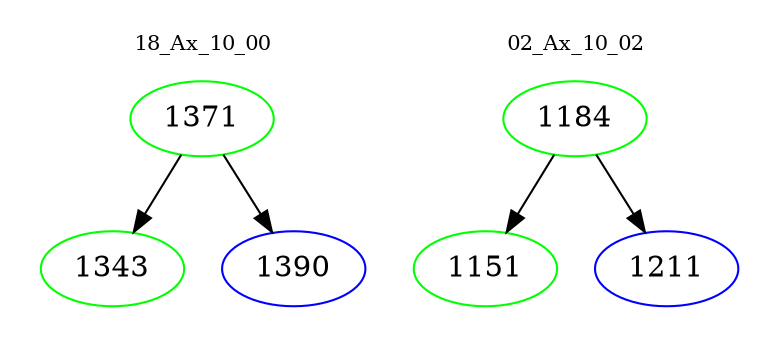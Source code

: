 digraph{
subgraph cluster_0 {
color = white
label = "18_Ax_10_00";
fontsize=10;
T0_1371 [label="1371", color="green"]
T0_1371 -> T0_1343 [color="black"]
T0_1343 [label="1343", color="green"]
T0_1371 -> T0_1390 [color="black"]
T0_1390 [label="1390", color="blue"]
}
subgraph cluster_1 {
color = white
label = "02_Ax_10_02";
fontsize=10;
T1_1184 [label="1184", color="green"]
T1_1184 -> T1_1151 [color="black"]
T1_1151 [label="1151", color="green"]
T1_1184 -> T1_1211 [color="black"]
T1_1211 [label="1211", color="blue"]
}
}
